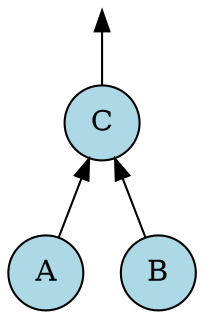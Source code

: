 digraph neural_network {
    graph [dpi=300]
    rankdir=BT; // Left to right layout

    A [label="A", shape="circle", style="filled", fillcolor="lightblue"]
    B [label="B", shape="circle", style="filled", fillcolor="lightblue"]
    C [label="C", shape="circle", style="filled", fillcolor="lightblue"]

    buffer_2 [label="", shape="plaintext", width=0, height=0, ]

    C -> buffer_2
    A -> C
    B -> C

}
